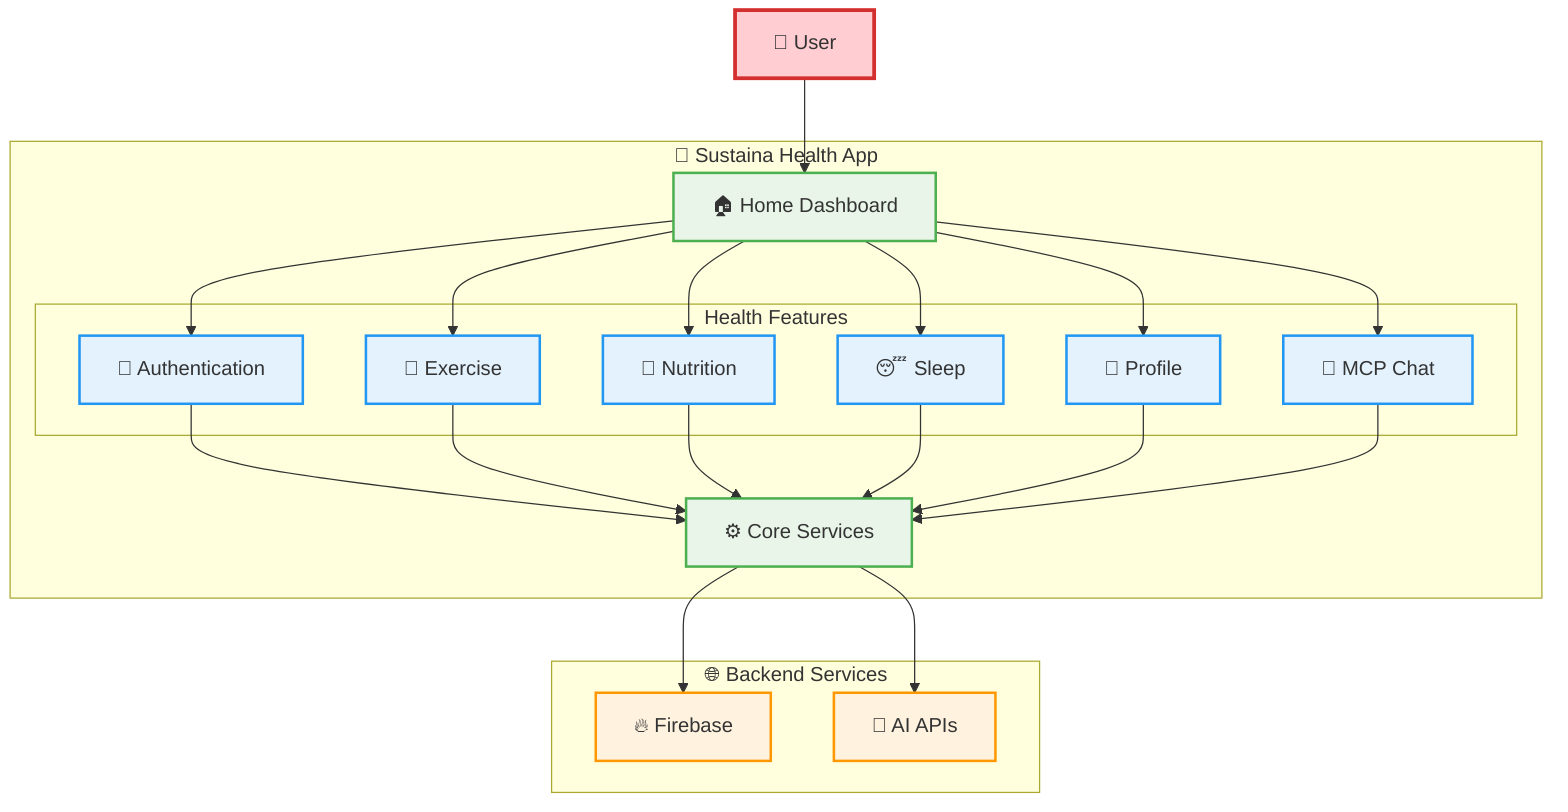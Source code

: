 graph TB
    %% Feature-Based Architecture - Simple View
    
    USER[👤 User]
    
    subgraph "📱 Sustaina Health App"
        HOME[🏠 Home Dashboard]
        
        subgraph "Health Features"
            AUTH[🔐 Authentication]
            EXERCISE[💪 Exercise]
            NUTRITION[🍎 Nutrition]
            SLEEP[😴 Sleep]
            PROFILE[👤 Profile]
            CHAT[💬 MCP Chat]
        end
        
        CORE[⚙️ Core Services]
    end
    
    subgraph "🌐 Backend Services"
        FIREBASE[🔥 Firebase]
        APIS[🤖 AI APIs]
    end
    
    %% Connections
    USER --> HOME
    HOME --> AUTH
    HOME --> EXERCISE
    HOME --> NUTRITION
    HOME --> SLEEP
    HOME --> PROFILE
    HOME --> CHAT
    
    AUTH --> CORE
    EXERCISE --> CORE
    NUTRITION --> CORE
    SLEEP --> CORE
    PROFILE --> CORE
    CHAT --> CORE
    
    CORE --> FIREBASE
    CORE --> APIS
    
    %% Styling
    classDef user fill:#FFCDD2,stroke:#D32F2F,stroke-width:3px
    classDef app fill:#E8F5E8,stroke:#4CAF50,stroke-width:2px
    classDef features fill:#E3F2FD,stroke:#2196F3,stroke-width:2px
    classDef backend fill:#FFF3E0,stroke:#FF9800,stroke-width:2px
    
    class USER user
    class HOME,CORE app
    class AUTH,EXERCISE,NUTRITION,SLEEP,PROFILE,CHAT features
    class FIREBASE,APIS backend